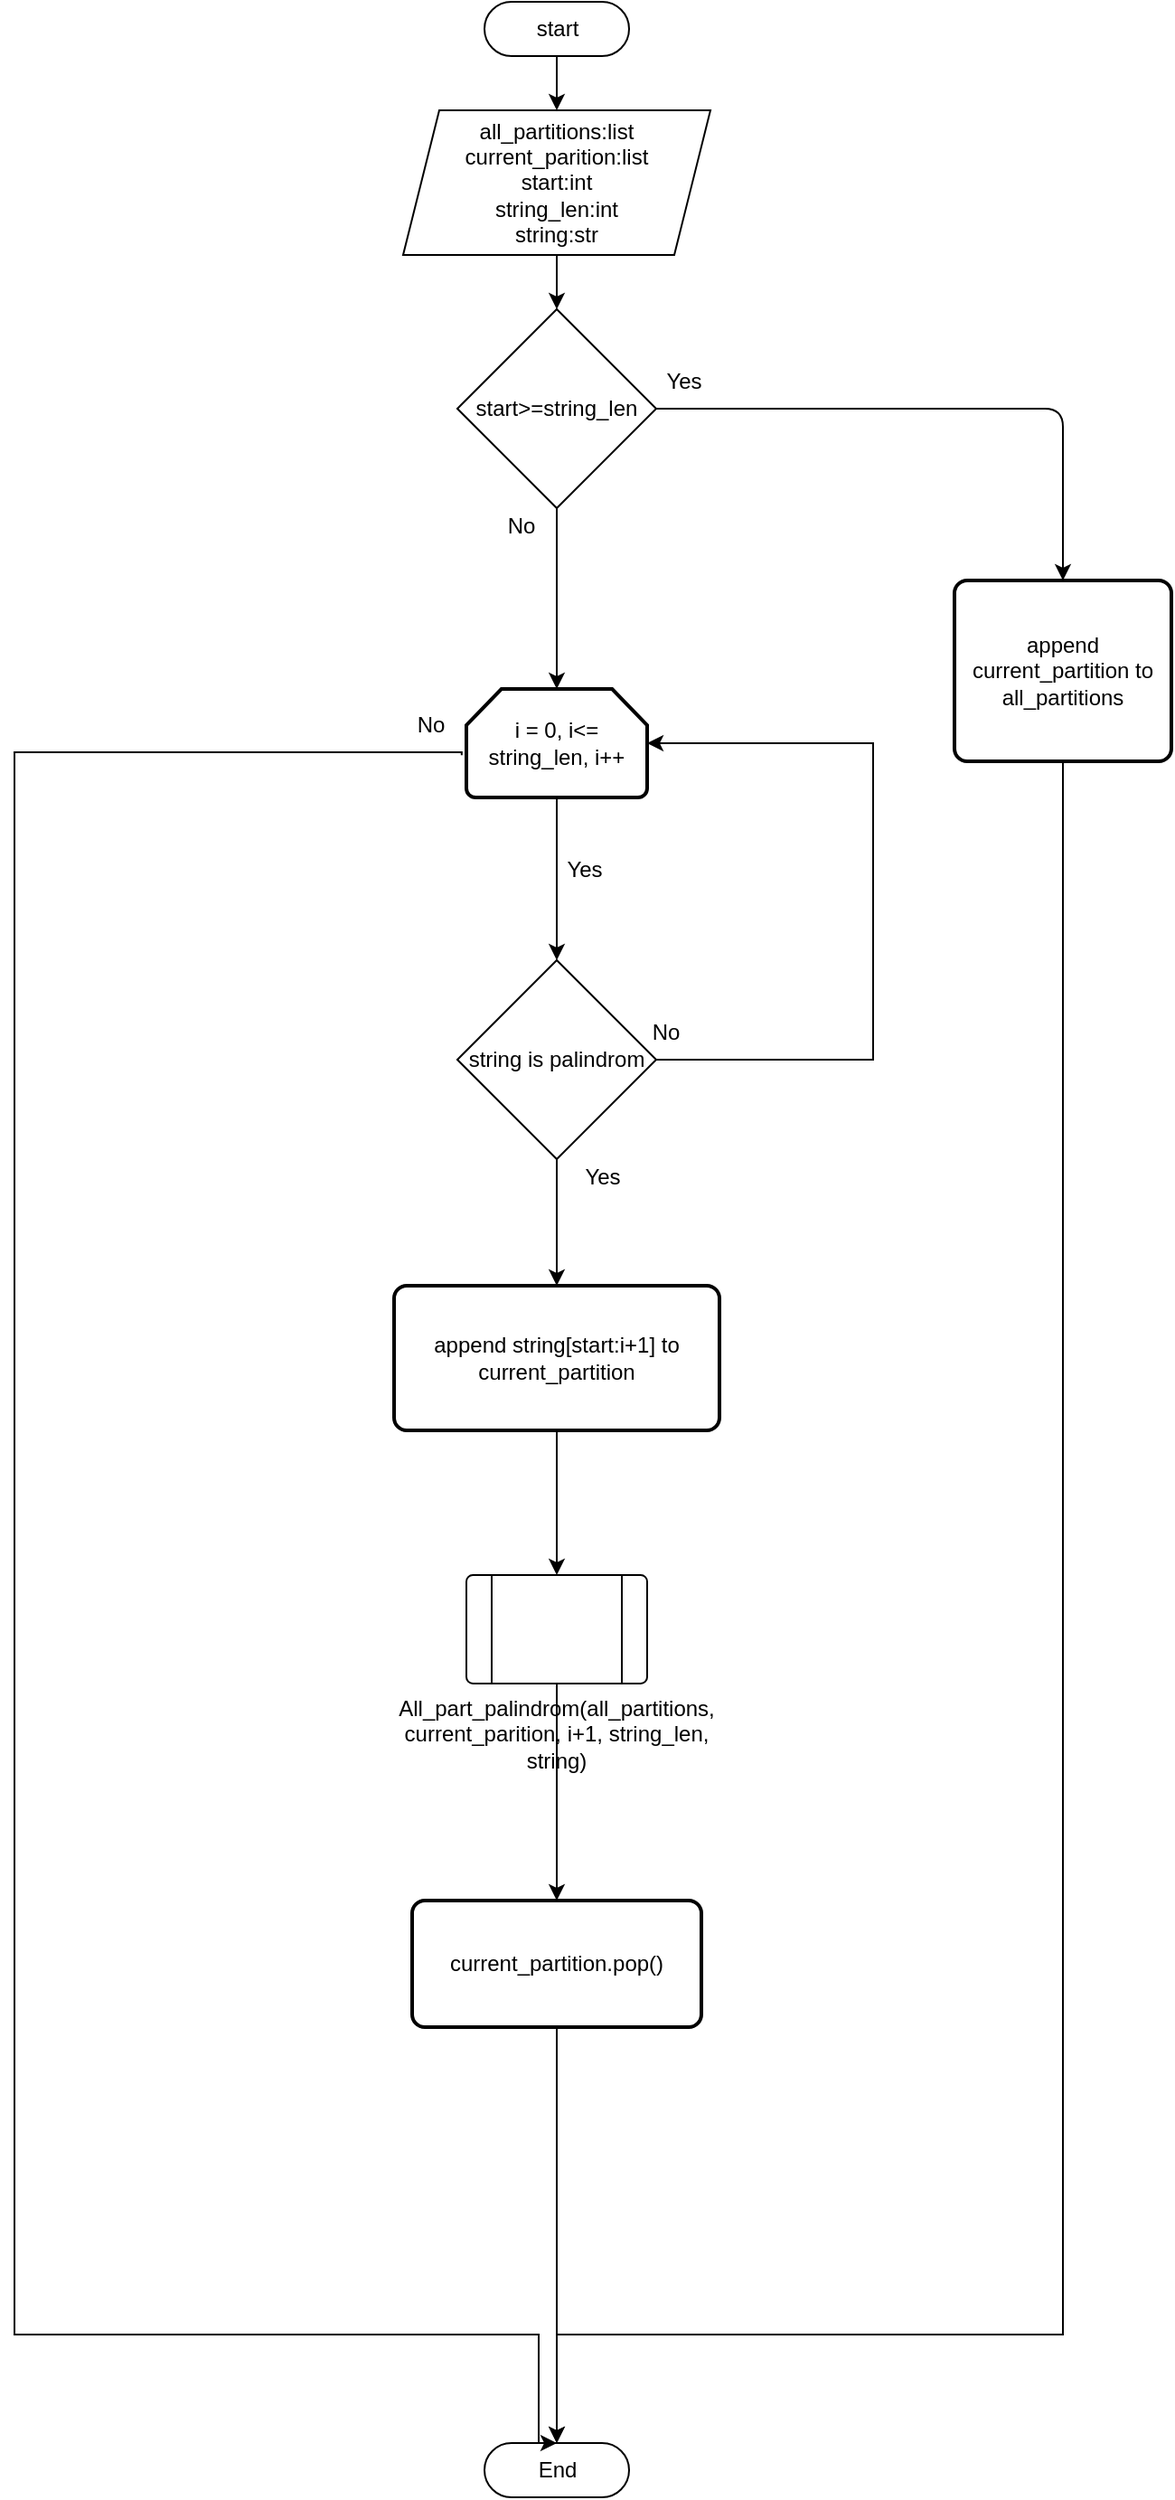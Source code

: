 <mxfile version="14.4.3" type="device"><diagram id="6a731a19-8d31-9384-78a2-239565b7b9f0" name="Page-1"><mxGraphModel dx="1813" dy="1213" grid="1" gridSize="10" guides="1" tooltips="1" connect="1" arrows="1" fold="1" page="1" pageScale="1" pageWidth="1169" pageHeight="827" background="#ffffff" math="0" shadow="0"><root><mxCell id="0"/><mxCell id="1" parent="0"/><mxCell id="TFhOhGAQ_97dvTkCZjec-66" style="edgeStyle=orthogonalEdgeStyle;rounded=0;orthogonalLoop=1;jettySize=auto;html=1;entryX=0.5;entryY=0;entryDx=0;entryDy=0;" edge="1" parent="1" source="TFhOhGAQ_97dvTkCZjec-55" target="TFhOhGAQ_97dvTkCZjec-57"><mxGeometry relative="1" as="geometry"/></mxCell><mxCell id="TFhOhGAQ_97dvTkCZjec-55" value="start" style="html=1;dashed=0;whitespace=wrap;shape=mxgraph.dfd.start" vertex="1" parent="1"><mxGeometry x="530" y="180" width="80" height="30" as="geometry"/></mxCell><mxCell id="TFhOhGAQ_97dvTkCZjec-67" style="edgeStyle=orthogonalEdgeStyle;rounded=0;orthogonalLoop=1;jettySize=auto;html=1;entryX=0.5;entryY=0;entryDx=0;entryDy=0;" edge="1" parent="1" source="TFhOhGAQ_97dvTkCZjec-57" target="TFhOhGAQ_97dvTkCZjec-58"><mxGeometry relative="1" as="geometry"/></mxCell><mxCell id="TFhOhGAQ_97dvTkCZjec-57" value="all_partitions:list&lt;br&gt;current_parition:list&lt;br&gt;start:int&lt;br&gt;string_len:int&lt;br&gt;string:str" style="shape=parallelogram;perimeter=parallelogramPerimeter;whiteSpace=wrap;html=1;fixedSize=1;" vertex="1" parent="1"><mxGeometry x="485" y="240" width="170" height="80" as="geometry"/></mxCell><mxCell id="TFhOhGAQ_97dvTkCZjec-63" style="edgeStyle=orthogonalEdgeStyle;rounded=0;orthogonalLoop=1;jettySize=auto;html=1;entryX=0.5;entryY=0;entryDx=0;entryDy=0;entryPerimeter=0;" edge="1" parent="1" source="TFhOhGAQ_97dvTkCZjec-58" target="TFhOhGAQ_97dvTkCZjec-85"><mxGeometry relative="1" as="geometry"><mxPoint x="570" y="540" as="targetPoint"/></mxGeometry></mxCell><mxCell id="TFhOhGAQ_97dvTkCZjec-58" value="start&amp;gt;=string_len" style="rhombus;whiteSpace=wrap;html=1;" vertex="1" parent="1"><mxGeometry x="515" y="350" width="110" height="110" as="geometry"/></mxCell><mxCell id="TFhOhGAQ_97dvTkCZjec-59" value="" style="endArrow=classic;html=1;exitX=1;exitY=0.5;exitDx=0;exitDy=0;entryX=0.5;entryY=0;entryDx=0;entryDy=0;" edge="1" parent="1" source="TFhOhGAQ_97dvTkCZjec-58" target="TFhOhGAQ_97dvTkCZjec-60"><mxGeometry width="50" height="50" relative="1" as="geometry"><mxPoint x="680" y="460" as="sourcePoint"/><mxPoint x="830" y="405" as="targetPoint"/><Array as="points"><mxPoint x="850" y="405"/></Array></mxGeometry></mxCell><mxCell id="TFhOhGAQ_97dvTkCZjec-62" style="edgeStyle=orthogonalEdgeStyle;rounded=0;orthogonalLoop=1;jettySize=auto;html=1;exitX=0.5;exitY=1;exitDx=0;exitDy=0;entryX=0.5;entryY=0.5;entryDx=0;entryDy=-15;entryPerimeter=0;" edge="1" parent="1" source="TFhOhGAQ_97dvTkCZjec-60" target="TFhOhGAQ_97dvTkCZjec-61"><mxGeometry relative="1" as="geometry"><Array as="points"><mxPoint x="850" y="1470"/><mxPoint x="570" y="1470"/></Array></mxGeometry></mxCell><mxCell id="TFhOhGAQ_97dvTkCZjec-60" value="append current_partition to all_partitions" style="rounded=1;whiteSpace=wrap;html=1;absoluteArcSize=1;arcSize=14;strokeWidth=2;" vertex="1" parent="1"><mxGeometry x="790" y="500" width="120" height="100" as="geometry"/></mxCell><mxCell id="TFhOhGAQ_97dvTkCZjec-61" value="End" style="html=1;dashed=0;whitespace=wrap;shape=mxgraph.dfd.start" vertex="1" parent="1"><mxGeometry x="530" y="1530" width="80" height="30" as="geometry"/></mxCell><mxCell id="TFhOhGAQ_97dvTkCZjec-64" value="Yes" style="text;html=1;align=center;verticalAlign=middle;resizable=0;points=[];autosize=1;" vertex="1" parent="1"><mxGeometry x="625" y="380" width="30" height="20" as="geometry"/></mxCell><mxCell id="TFhOhGAQ_97dvTkCZjec-65" value="No" style="text;html=1;align=center;verticalAlign=middle;resizable=0;points=[];autosize=1;" vertex="1" parent="1"><mxGeometry x="535" y="460" width="30" height="20" as="geometry"/></mxCell><mxCell id="TFhOhGAQ_97dvTkCZjec-71" style="edgeStyle=orthogonalEdgeStyle;rounded=0;orthogonalLoop=1;jettySize=auto;html=1;entryX=0.5;entryY=0;entryDx=0;entryDy=0;exitX=0.5;exitY=1;exitDx=0;exitDy=0;exitPerimeter=0;" edge="1" parent="1" source="TFhOhGAQ_97dvTkCZjec-85" target="TFhOhGAQ_97dvTkCZjec-70"><mxGeometry relative="1" as="geometry"/></mxCell><mxCell id="TFhOhGAQ_97dvTkCZjec-77" style="edgeStyle=orthogonalEdgeStyle;rounded=0;orthogonalLoop=1;jettySize=auto;html=1;entryX=0.5;entryY=0.5;entryDx=0;entryDy=-15;entryPerimeter=0;exitX=-0.026;exitY=0.61;exitDx=0;exitDy=0;exitPerimeter=0;" edge="1" parent="1" source="TFhOhGAQ_97dvTkCZjec-85" target="TFhOhGAQ_97dvTkCZjec-61"><mxGeometry relative="1" as="geometry"><mxPoint x="270" y="770" as="targetPoint"/><Array as="points"><mxPoint x="517" y="595"/><mxPoint x="270" y="595"/><mxPoint x="270" y="1470"/><mxPoint x="560" y="1470"/></Array></mxGeometry></mxCell><mxCell id="TFhOhGAQ_97dvTkCZjec-76" style="edgeStyle=orthogonalEdgeStyle;rounded=0;orthogonalLoop=1;jettySize=auto;html=1;entryX=0.5;entryY=0;entryDx=0;entryDy=0;" edge="1" parent="1" source="TFhOhGAQ_97dvTkCZjec-69" target="TFhOhGAQ_97dvTkCZjec-73"><mxGeometry relative="1" as="geometry"/></mxCell><mxCell id="TFhOhGAQ_97dvTkCZjec-69" value="append string[start:i+1] to current_partition" style="rounded=1;whiteSpace=wrap;html=1;absoluteArcSize=1;arcSize=14;strokeWidth=2;" vertex="1" parent="1"><mxGeometry x="480" y="890" width="180" height="80" as="geometry"/></mxCell><mxCell id="TFhOhGAQ_97dvTkCZjec-72" style="edgeStyle=orthogonalEdgeStyle;rounded=0;orthogonalLoop=1;jettySize=auto;html=1;entryX=0.5;entryY=0;entryDx=0;entryDy=0;" edge="1" parent="1" source="TFhOhGAQ_97dvTkCZjec-70" target="TFhOhGAQ_97dvTkCZjec-69"><mxGeometry relative="1" as="geometry"/></mxCell><mxCell id="TFhOhGAQ_97dvTkCZjec-70" value="string is palindrom" style="rhombus;whiteSpace=wrap;html=1;" vertex="1" parent="1"><mxGeometry x="515" y="710" width="110" height="110" as="geometry"/></mxCell><mxCell id="TFhOhGAQ_97dvTkCZjec-87" style="edgeStyle=orthogonalEdgeStyle;rounded=0;orthogonalLoop=1;jettySize=auto;html=1;entryX=0.5;entryY=0;entryDx=0;entryDy=0;" edge="1" parent="1" source="TFhOhGAQ_97dvTkCZjec-73" target="TFhOhGAQ_97dvTkCZjec-86"><mxGeometry relative="1" as="geometry"/></mxCell><mxCell id="TFhOhGAQ_97dvTkCZjec-73" value="All_part_palindrom(all_partitions, current_parition, i+1, string_len,&lt;br&gt;string)" style="verticalLabelPosition=bottom;verticalAlign=top;html=1;shape=process;whiteSpace=wrap;rounded=1;size=0.14;arcSize=6;align=center;" vertex="1" parent="1"><mxGeometry x="520" y="1050" width="100" height="60" as="geometry"/></mxCell><mxCell id="TFhOhGAQ_97dvTkCZjec-78" value="Yes" style="text;html=1;align=center;verticalAlign=middle;resizable=0;points=[];autosize=1;" vertex="1" parent="1"><mxGeometry x="570" y="650" width="30" height="20" as="geometry"/></mxCell><mxCell id="TFhOhGAQ_97dvTkCZjec-79" value="No" style="text;html=1;align=center;verticalAlign=middle;resizable=0;points=[];autosize=1;" vertex="1" parent="1"><mxGeometry x="485" y="570" width="30" height="20" as="geometry"/></mxCell><mxCell id="TFhOhGAQ_97dvTkCZjec-80" value="Yes" style="text;html=1;align=center;verticalAlign=middle;resizable=0;points=[];autosize=1;" vertex="1" parent="1"><mxGeometry x="580" y="820" width="30" height="20" as="geometry"/></mxCell><mxCell id="TFhOhGAQ_97dvTkCZjec-82" value="No" style="text;html=1;align=center;verticalAlign=middle;resizable=0;points=[];autosize=1;" vertex="1" parent="1"><mxGeometry x="615" y="740" width="30" height="20" as="geometry"/></mxCell><mxCell id="TFhOhGAQ_97dvTkCZjec-84" style="edgeStyle=orthogonalEdgeStyle;rounded=0;orthogonalLoop=1;jettySize=auto;html=1;entryX=1;entryY=0.5;entryDx=0;entryDy=0;entryPerimeter=0;" edge="1" parent="1" source="TFhOhGAQ_97dvTkCZjec-70" target="TFhOhGAQ_97dvTkCZjec-85"><mxGeometry relative="1" as="geometry"><mxPoint x="624.941" y="765.059" as="sourcePoint"/><mxPoint x="640" y="590" as="targetPoint"/><Array as="points"><mxPoint x="745" y="765"/><mxPoint x="745" y="590"/></Array></mxGeometry></mxCell><mxCell id="TFhOhGAQ_97dvTkCZjec-85" value="i = 0, i&amp;lt;= string_len, i++" style="strokeWidth=2;html=1;shape=mxgraph.flowchart.loop_limit;whiteSpace=wrap;" vertex="1" parent="1"><mxGeometry x="520" y="560" width="100" height="60" as="geometry"/></mxCell><mxCell id="TFhOhGAQ_97dvTkCZjec-88" style="edgeStyle=orthogonalEdgeStyle;rounded=0;orthogonalLoop=1;jettySize=auto;html=1;entryX=0.5;entryY=0.5;entryDx=0;entryDy=-15;entryPerimeter=0;" edge="1" parent="1" source="TFhOhGAQ_97dvTkCZjec-86" target="TFhOhGAQ_97dvTkCZjec-61"><mxGeometry relative="1" as="geometry"/></mxCell><mxCell id="TFhOhGAQ_97dvTkCZjec-86" value="current_partition.pop()" style="rounded=1;whiteSpace=wrap;html=1;absoluteArcSize=1;arcSize=14;strokeWidth=2;" vertex="1" parent="1"><mxGeometry x="490" y="1230" width="160" height="70" as="geometry"/></mxCell></root></mxGraphModel></diagram></mxfile>